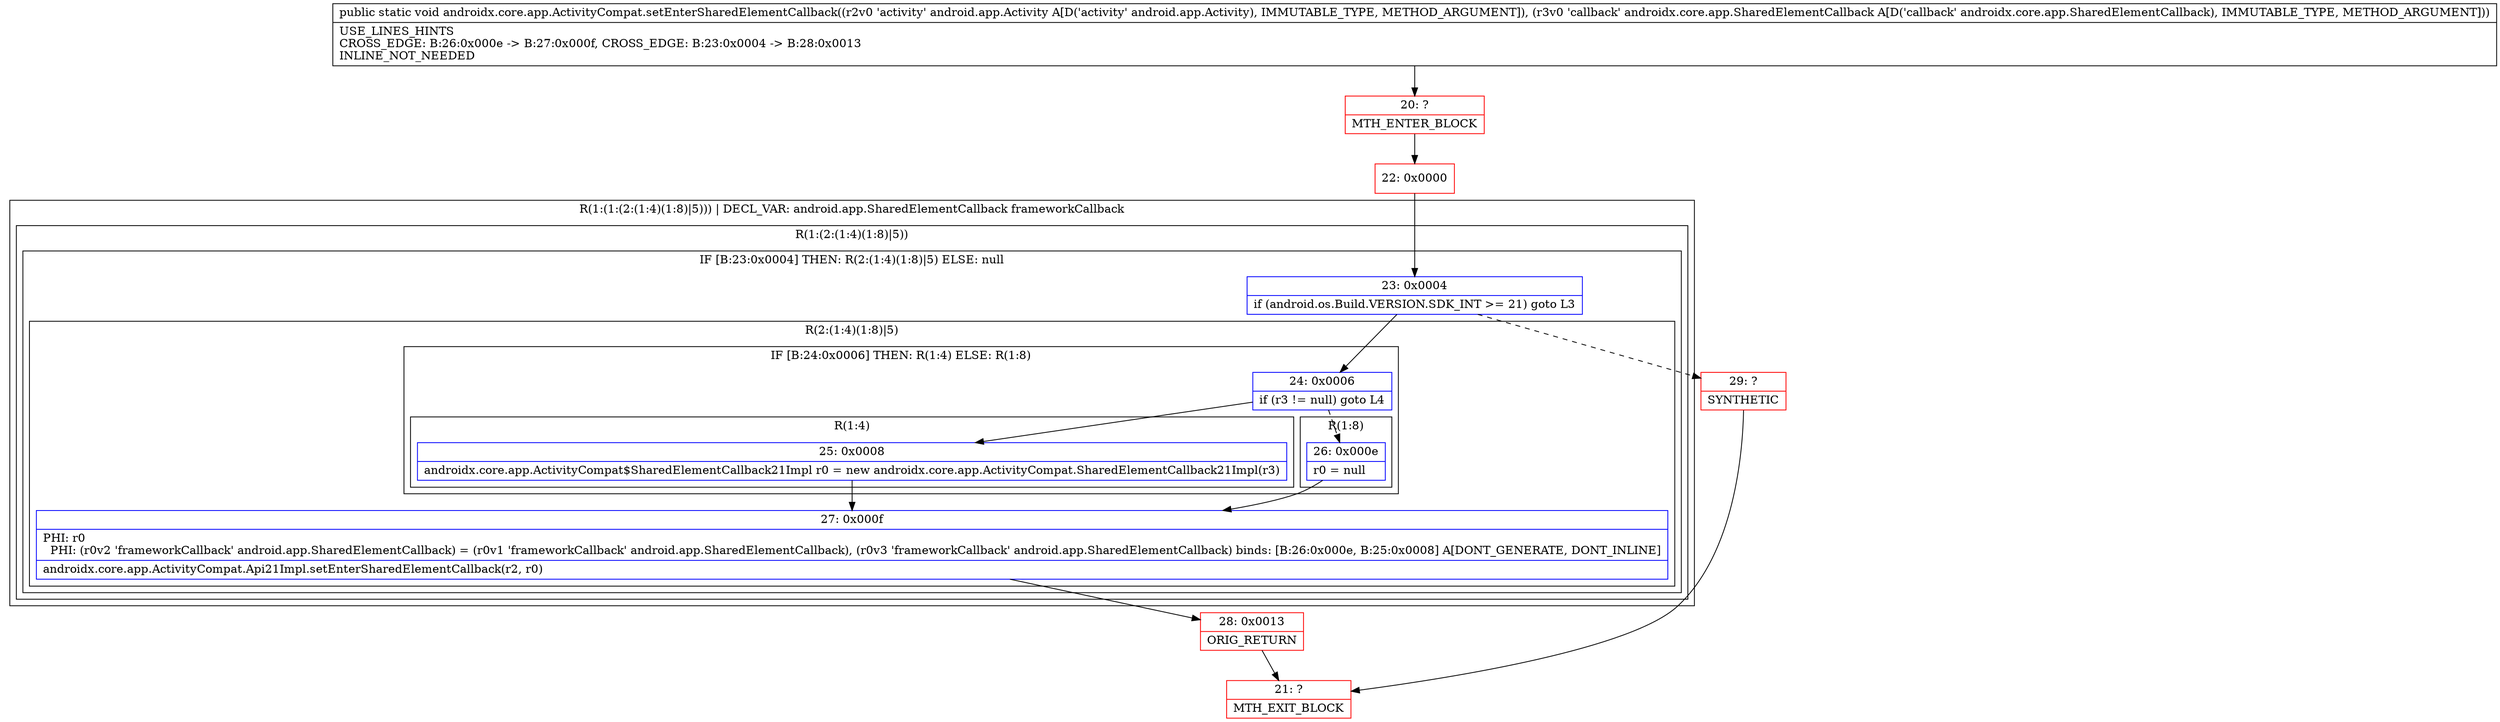 digraph "CFG forandroidx.core.app.ActivityCompat.setEnterSharedElementCallback(Landroid\/app\/Activity;Landroidx\/core\/app\/SharedElementCallback;)V" {
subgraph cluster_Region_695890111 {
label = "R(1:(1:(2:(1:4)(1:8)|5))) | DECL_VAR: android.app.SharedElementCallback frameworkCallback\l";
node [shape=record,color=blue];
subgraph cluster_Region_266952784 {
label = "R(1:(2:(1:4)(1:8)|5))";
node [shape=record,color=blue];
subgraph cluster_IfRegion_133785872 {
label = "IF [B:23:0x0004] THEN: R(2:(1:4)(1:8)|5) ELSE: null";
node [shape=record,color=blue];
Node_23 [shape=record,label="{23\:\ 0x0004|if (android.os.Build.VERSION.SDK_INT \>= 21) goto L3\l}"];
subgraph cluster_Region_833093094 {
label = "R(2:(1:4)(1:8)|5)";
node [shape=record,color=blue];
subgraph cluster_IfRegion_1268944101 {
label = "IF [B:24:0x0006] THEN: R(1:4) ELSE: R(1:8)";
node [shape=record,color=blue];
Node_24 [shape=record,label="{24\:\ 0x0006|if (r3 != null) goto L4\l}"];
subgraph cluster_Region_210268467 {
label = "R(1:4)";
node [shape=record,color=blue];
Node_25 [shape=record,label="{25\:\ 0x0008|androidx.core.app.ActivityCompat$SharedElementCallback21Impl r0 = new androidx.core.app.ActivityCompat.SharedElementCallback21Impl(r3)\l}"];
}
subgraph cluster_Region_334688737 {
label = "R(1:8)";
node [shape=record,color=blue];
Node_26 [shape=record,label="{26\:\ 0x000e|r0 = null\l}"];
}
}
Node_27 [shape=record,label="{27\:\ 0x000f|PHI: r0 \l  PHI: (r0v2 'frameworkCallback' android.app.SharedElementCallback) = (r0v1 'frameworkCallback' android.app.SharedElementCallback), (r0v3 'frameworkCallback' android.app.SharedElementCallback) binds: [B:26:0x000e, B:25:0x0008] A[DONT_GENERATE, DONT_INLINE]\l|androidx.core.app.ActivityCompat.Api21Impl.setEnterSharedElementCallback(r2, r0)\l}"];
}
}
}
}
Node_20 [shape=record,color=red,label="{20\:\ ?|MTH_ENTER_BLOCK\l}"];
Node_22 [shape=record,color=red,label="{22\:\ 0x0000}"];
Node_28 [shape=record,color=red,label="{28\:\ 0x0013|ORIG_RETURN\l}"];
Node_21 [shape=record,color=red,label="{21\:\ ?|MTH_EXIT_BLOCK\l}"];
Node_29 [shape=record,color=red,label="{29\:\ ?|SYNTHETIC\l}"];
MethodNode[shape=record,label="{public static void androidx.core.app.ActivityCompat.setEnterSharedElementCallback((r2v0 'activity' android.app.Activity A[D('activity' android.app.Activity), IMMUTABLE_TYPE, METHOD_ARGUMENT]), (r3v0 'callback' androidx.core.app.SharedElementCallback A[D('callback' androidx.core.app.SharedElementCallback), IMMUTABLE_TYPE, METHOD_ARGUMENT]))  | USE_LINES_HINTS\lCROSS_EDGE: B:26:0x000e \-\> B:27:0x000f, CROSS_EDGE: B:23:0x0004 \-\> B:28:0x0013\lINLINE_NOT_NEEDED\l}"];
MethodNode -> Node_20;Node_23 -> Node_24;
Node_23 -> Node_29[style=dashed];
Node_24 -> Node_25;
Node_24 -> Node_26[style=dashed];
Node_25 -> Node_27;
Node_26 -> Node_27;
Node_27 -> Node_28;
Node_20 -> Node_22;
Node_22 -> Node_23;
Node_28 -> Node_21;
Node_29 -> Node_21;
}

